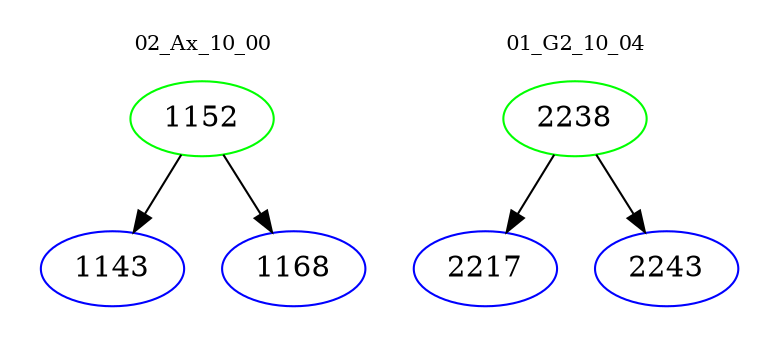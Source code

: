 digraph{
subgraph cluster_0 {
color = white
label = "02_Ax_10_00";
fontsize=10;
T0_1152 [label="1152", color="green"]
T0_1152 -> T0_1143 [color="black"]
T0_1143 [label="1143", color="blue"]
T0_1152 -> T0_1168 [color="black"]
T0_1168 [label="1168", color="blue"]
}
subgraph cluster_1 {
color = white
label = "01_G2_10_04";
fontsize=10;
T1_2238 [label="2238", color="green"]
T1_2238 -> T1_2217 [color="black"]
T1_2217 [label="2217", color="blue"]
T1_2238 -> T1_2243 [color="black"]
T1_2243 [label="2243", color="blue"]
}
}
